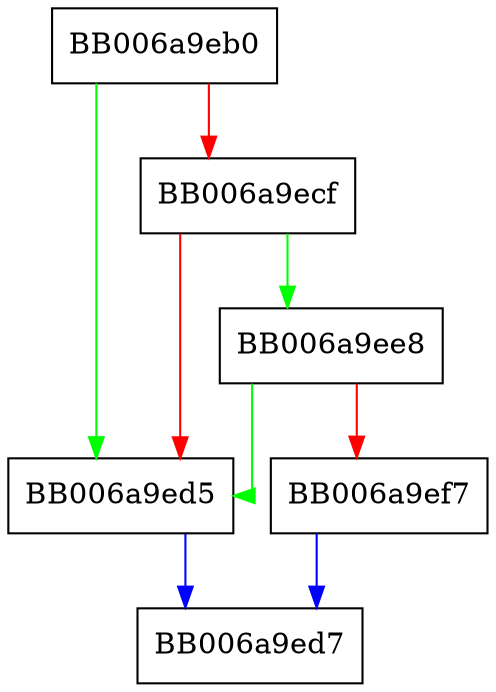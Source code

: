 digraph ripemd160_internal_final {
  node [shape="box"];
  graph [splines=ortho];
  BB006a9eb0 -> BB006a9ed5 [color="green"];
  BB006a9eb0 -> BB006a9ecf [color="red"];
  BB006a9ecf -> BB006a9ee8 [color="green"];
  BB006a9ecf -> BB006a9ed5 [color="red"];
  BB006a9ed5 -> BB006a9ed7 [color="blue"];
  BB006a9ee8 -> BB006a9ed5 [color="green"];
  BB006a9ee8 -> BB006a9ef7 [color="red"];
  BB006a9ef7 -> BB006a9ed7 [color="blue"];
}